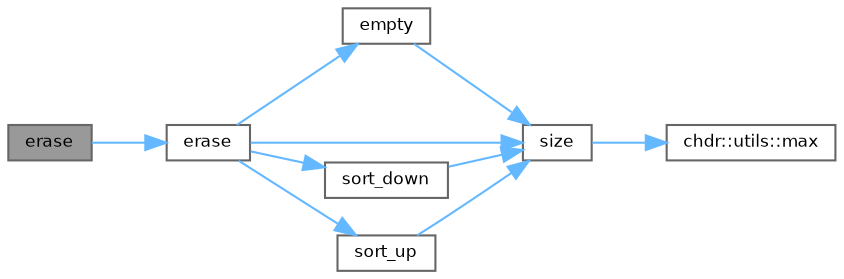 digraph "erase"
{
 // LATEX_PDF_SIZE
  bgcolor="transparent";
  edge [fontname=Helvetica,fontsize=8,labelfontname=Helvetica,labelfontsize=8];
  node [fontname=Helvetica,fontsize=8,shape=box,height=0.2,width=0.4];
  rankdir="LR";
  Node1 [id="Node000001",label="erase",height=0.2,width=0.4,color="gray40", fillcolor="grey60", style="filled", fontcolor="black",tooltip="Removes all elements in a given range from the heap while maintaining the heap property."];
  Node1 -> Node2 [id="edge1_Node000001_Node000002",color="steelblue1",style="solid",tooltip=" "];
  Node2 [id="Node000002",label="erase",height=0.2,width=0.4,color="grey40", fillcolor="white", style="filled",URL="$d3/d61/classchdr_1_1heap_a5ff8da78f62646f1ca68dae37f04ed8f.html#a5ff8da78f62646f1ca68dae37f04ed8f",tooltip="Removes a specified item from the heap, restoring the heap property after removal."];
  Node2 -> Node3 [id="edge2_Node000002_Node000003",color="steelblue1",style="solid",tooltip=" "];
  Node3 [id="Node000003",label="empty",height=0.2,width=0.4,color="grey40", fillcolor="white", style="filled",URL="$d3/d61/classchdr_1_1heap_a3f6fc5de06a318920d84f3c3742db07f.html#a3f6fc5de06a318920d84f3c3742db07f",tooltip="Checks if the heap is empty."];
  Node3 -> Node4 [id="edge3_Node000003_Node000004",color="steelblue1",style="solid",tooltip=" "];
  Node4 [id="Node000004",label="size",height=0.2,width=0.4,color="grey40", fillcolor="white", style="filled",URL="$d3/d61/classchdr_1_1heap_a3caedb145a667c26028740417dcf32c3.html#a3caedb145a667c26028740417dcf32c3",tooltip="Retrieves the number of elements currently stored in the heap."];
  Node4 -> Node5 [id="edge4_Node000004_Node000005",color="steelblue1",style="solid",tooltip=" "];
  Node5 [id="Node000005",label="chdr::utils::max",height=0.2,width=0.4,color="grey40", fillcolor="white", style="filled",URL="$d2/dcb/structchdr_1_1utils_a05e8953d59fd314cf105f52b0c1272dd.html#a05e8953d59fd314cf105f52b0c1272dd",tooltip="Determines the maximum of two comparable values."];
  Node2 -> Node4 [id="edge5_Node000002_Node000004",color="steelblue1",style="solid",tooltip=" "];
  Node2 -> Node6 [id="edge6_Node000002_Node000006",color="steelblue1",style="solid",tooltip=" "];
  Node6 [id="Node000006",label="sort_down",height=0.2,width=0.4,color="grey40", fillcolor="white", style="filled",URL="$d3/d61/classchdr_1_1heap_a9bb7e9906ed7296a33c7c08c4d0ef800.html#a9bb7e9906ed7296a33c7c08c4d0ef800",tooltip="Reorganises the heap by moving a specified item downward to maintain the heap property."];
  Node6 -> Node4 [id="edge7_Node000006_Node000004",color="steelblue1",style="solid",tooltip=" "];
  Node2 -> Node7 [id="edge8_Node000002_Node000007",color="steelblue1",style="solid",tooltip=" "];
  Node7 [id="Node000007",label="sort_up",height=0.2,width=0.4,color="grey40", fillcolor="white", style="filled",URL="$d3/d61/classchdr_1_1heap_ab3bf20f6c00b1d3c85593ed5a5c4c3a1.html#ab3bf20f6c00b1d3c85593ed5a5c4c3a1",tooltip="Adjusts the position of an item in the heap by moving it upwards towards the root."];
  Node7 -> Node4 [id="edge9_Node000007_Node000004",color="steelblue1",style="solid",tooltip=" "];
}
